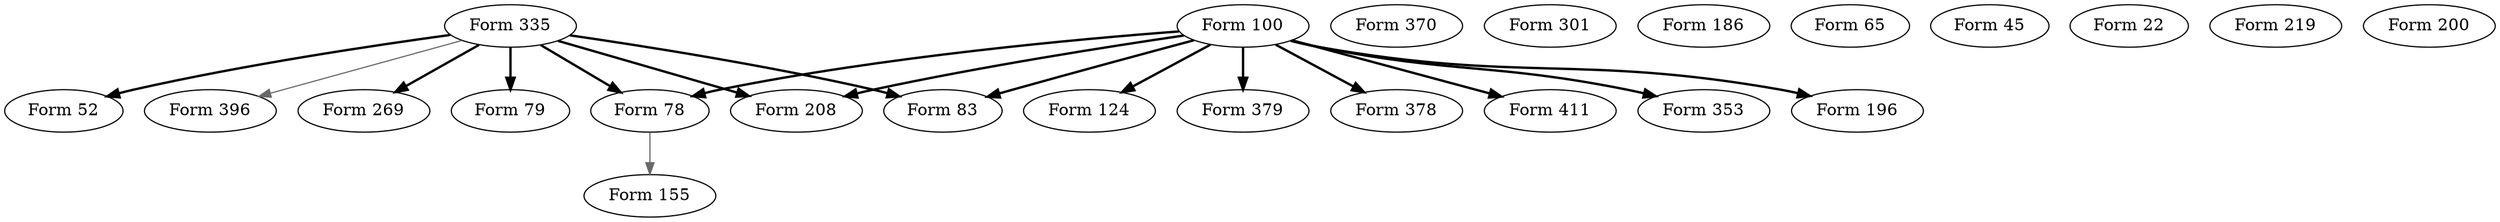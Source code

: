 digraph diagram {
	FORM411	 [label="Form 411"];
	FORM370	 [label="Form 370"];
	FORM353	 [label="Form 353"];
	FORM396	 [label="Form 396"];
	FORM301	 [label="Form 301"];
	FORM335	 [label="Form 335"];
	FORM335 -> FORM396	 [color=dimgray];
	FORM269	 [label="Form 269"];
	FORM335 -> FORM269	 [style=bold];
	FORM78	 [label="Form 78"];
	FORM335 -> FORM78	 [style=bold];
	FORM208	 [label="Form 208"];
	FORM335 -> FORM208	 [style=bold];
	FORM79	 [label="Form 79"];
	FORM335 -> FORM79	 [style=bold];
	FORM83	 [label="Form 83"];
	FORM335 -> FORM83	 [style=bold];
	FORM52	 [label="Form 52"];
	FORM335 -> FORM52	 [style=bold];
	FORM196	 [label="Form 196"];
	FORM186	 [label="Form 186"];
	FORM155	 [label="Form 155"];
	FORM124	 [label="Form 124"];
	FORM78 -> FORM155	 [color=dimgray];
	FORM379	 [label="Form 379"];
	FORM65	 [label="Form 65"];
	FORM45	 [label="Form 45"];
	FORM22	 [label="Form 22"];
	FORM378	 [label="Form 378"];
	FORM219	 [label="Form 219"];
	FORM100	 [label="Form 100"];
	FORM100 -> FORM411	 [style=bold];
	FORM100 -> FORM353	 [style=bold];
	FORM100 -> FORM196	 [style=bold];
	FORM100 -> FORM124	 [style=bold];
	FORM100 -> FORM78	 [style=bold];
	FORM100 -> FORM379	 [style=bold];
	FORM100 -> FORM208	 [style=bold];
	FORM100 -> FORM83	 [style=bold];
	FORM100 -> FORM378	 [style=bold];
	FORM200	 [label="Form 200"];
}
